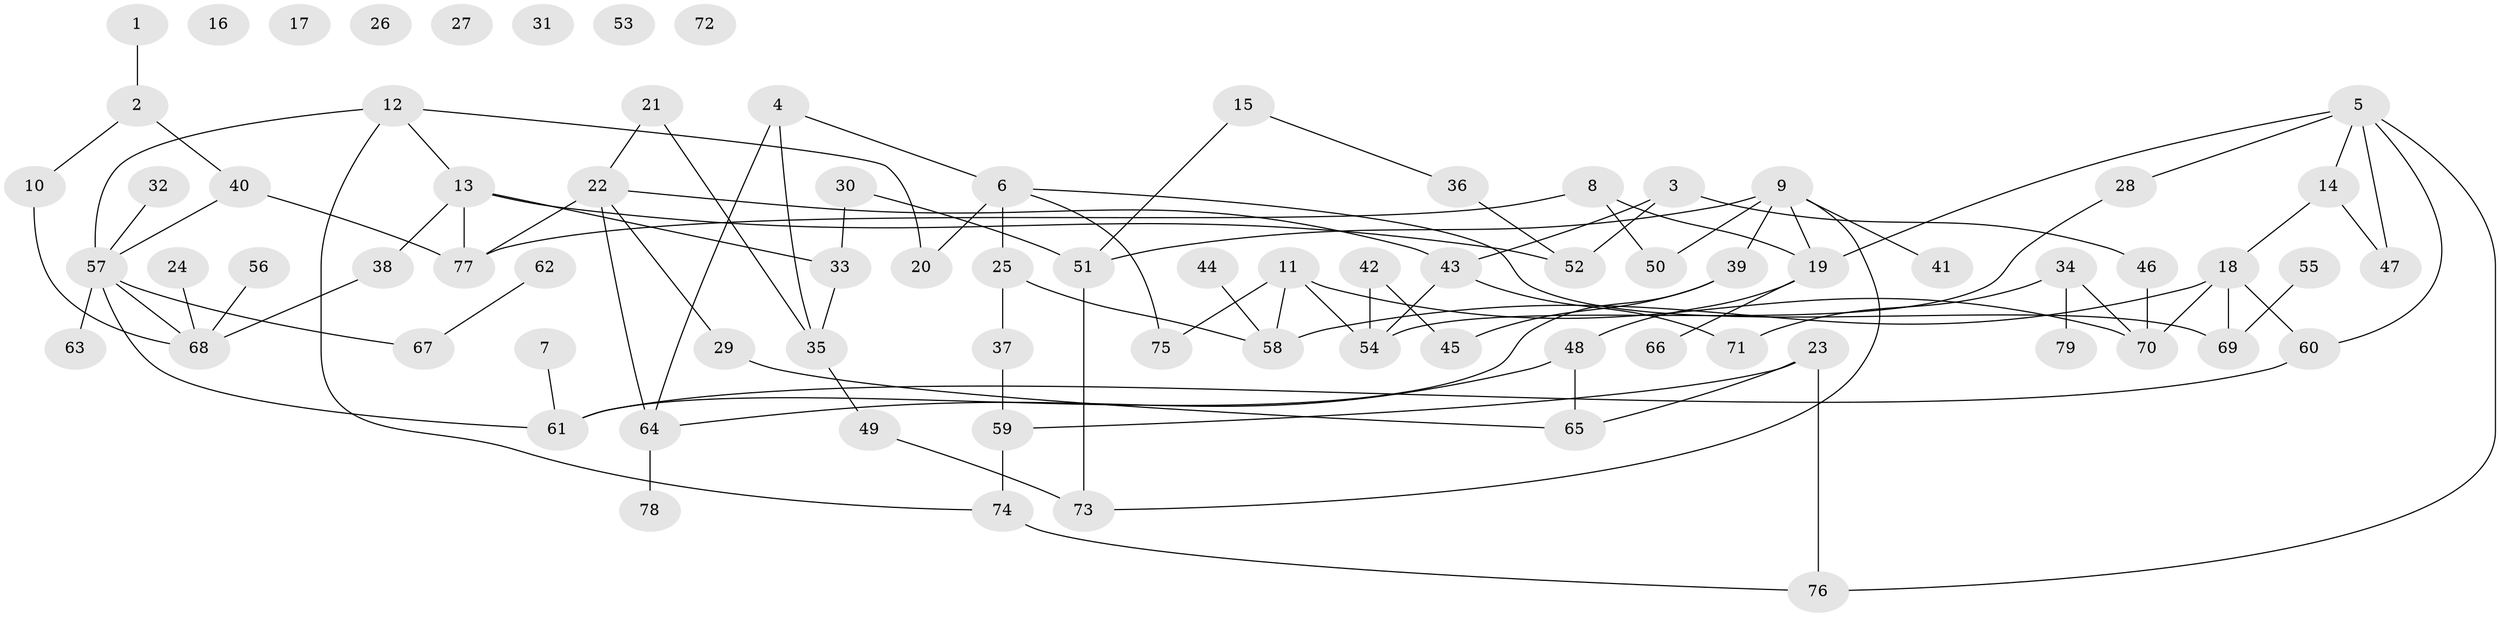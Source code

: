 // coarse degree distribution, {1: 0.20408163265306123, 3: 0.32653061224489793, 2: 0.12244897959183673, 5: 0.16326530612244897, 4: 0.12244897959183673, 6: 0.061224489795918366}
// Generated by graph-tools (version 1.1) at 2025/35/03/04/25 23:35:57]
// undirected, 79 vertices, 102 edges
graph export_dot {
  node [color=gray90,style=filled];
  1;
  2;
  3;
  4;
  5;
  6;
  7;
  8;
  9;
  10;
  11;
  12;
  13;
  14;
  15;
  16;
  17;
  18;
  19;
  20;
  21;
  22;
  23;
  24;
  25;
  26;
  27;
  28;
  29;
  30;
  31;
  32;
  33;
  34;
  35;
  36;
  37;
  38;
  39;
  40;
  41;
  42;
  43;
  44;
  45;
  46;
  47;
  48;
  49;
  50;
  51;
  52;
  53;
  54;
  55;
  56;
  57;
  58;
  59;
  60;
  61;
  62;
  63;
  64;
  65;
  66;
  67;
  68;
  69;
  70;
  71;
  72;
  73;
  74;
  75;
  76;
  77;
  78;
  79;
  1 -- 2;
  2 -- 10;
  2 -- 40;
  3 -- 43;
  3 -- 46;
  3 -- 52;
  4 -- 6;
  4 -- 35;
  4 -- 64;
  5 -- 14;
  5 -- 19;
  5 -- 28;
  5 -- 47;
  5 -- 60;
  5 -- 76;
  6 -- 20;
  6 -- 25;
  6 -- 69;
  6 -- 75;
  7 -- 61;
  8 -- 19;
  8 -- 50;
  8 -- 77;
  9 -- 19;
  9 -- 39;
  9 -- 41;
  9 -- 50;
  9 -- 51;
  9 -- 73;
  10 -- 68;
  11 -- 54;
  11 -- 58;
  11 -- 70;
  11 -- 75;
  12 -- 13;
  12 -- 20;
  12 -- 57;
  12 -- 74;
  13 -- 33;
  13 -- 38;
  13 -- 52;
  13 -- 77;
  14 -- 18;
  14 -- 47;
  15 -- 36;
  15 -- 51;
  18 -- 58;
  18 -- 60;
  18 -- 69;
  18 -- 70;
  19 -- 48;
  19 -- 66;
  21 -- 22;
  21 -- 35;
  22 -- 29;
  22 -- 43;
  22 -- 64;
  22 -- 77;
  23 -- 59;
  23 -- 65;
  23 -- 76;
  24 -- 68;
  25 -- 37;
  25 -- 58;
  28 -- 54;
  29 -- 65;
  30 -- 33;
  30 -- 51;
  32 -- 57;
  33 -- 35;
  34 -- 70;
  34 -- 71;
  34 -- 79;
  35 -- 49;
  36 -- 52;
  37 -- 59;
  38 -- 68;
  39 -- 45;
  39 -- 61;
  40 -- 57;
  40 -- 77;
  42 -- 45;
  42 -- 54;
  43 -- 54;
  43 -- 71;
  44 -- 58;
  46 -- 70;
  48 -- 64;
  48 -- 65;
  49 -- 73;
  51 -- 73;
  55 -- 69;
  56 -- 68;
  57 -- 61;
  57 -- 63;
  57 -- 67;
  57 -- 68;
  59 -- 74;
  60 -- 61;
  62 -- 67;
  64 -- 78;
  74 -- 76;
}
